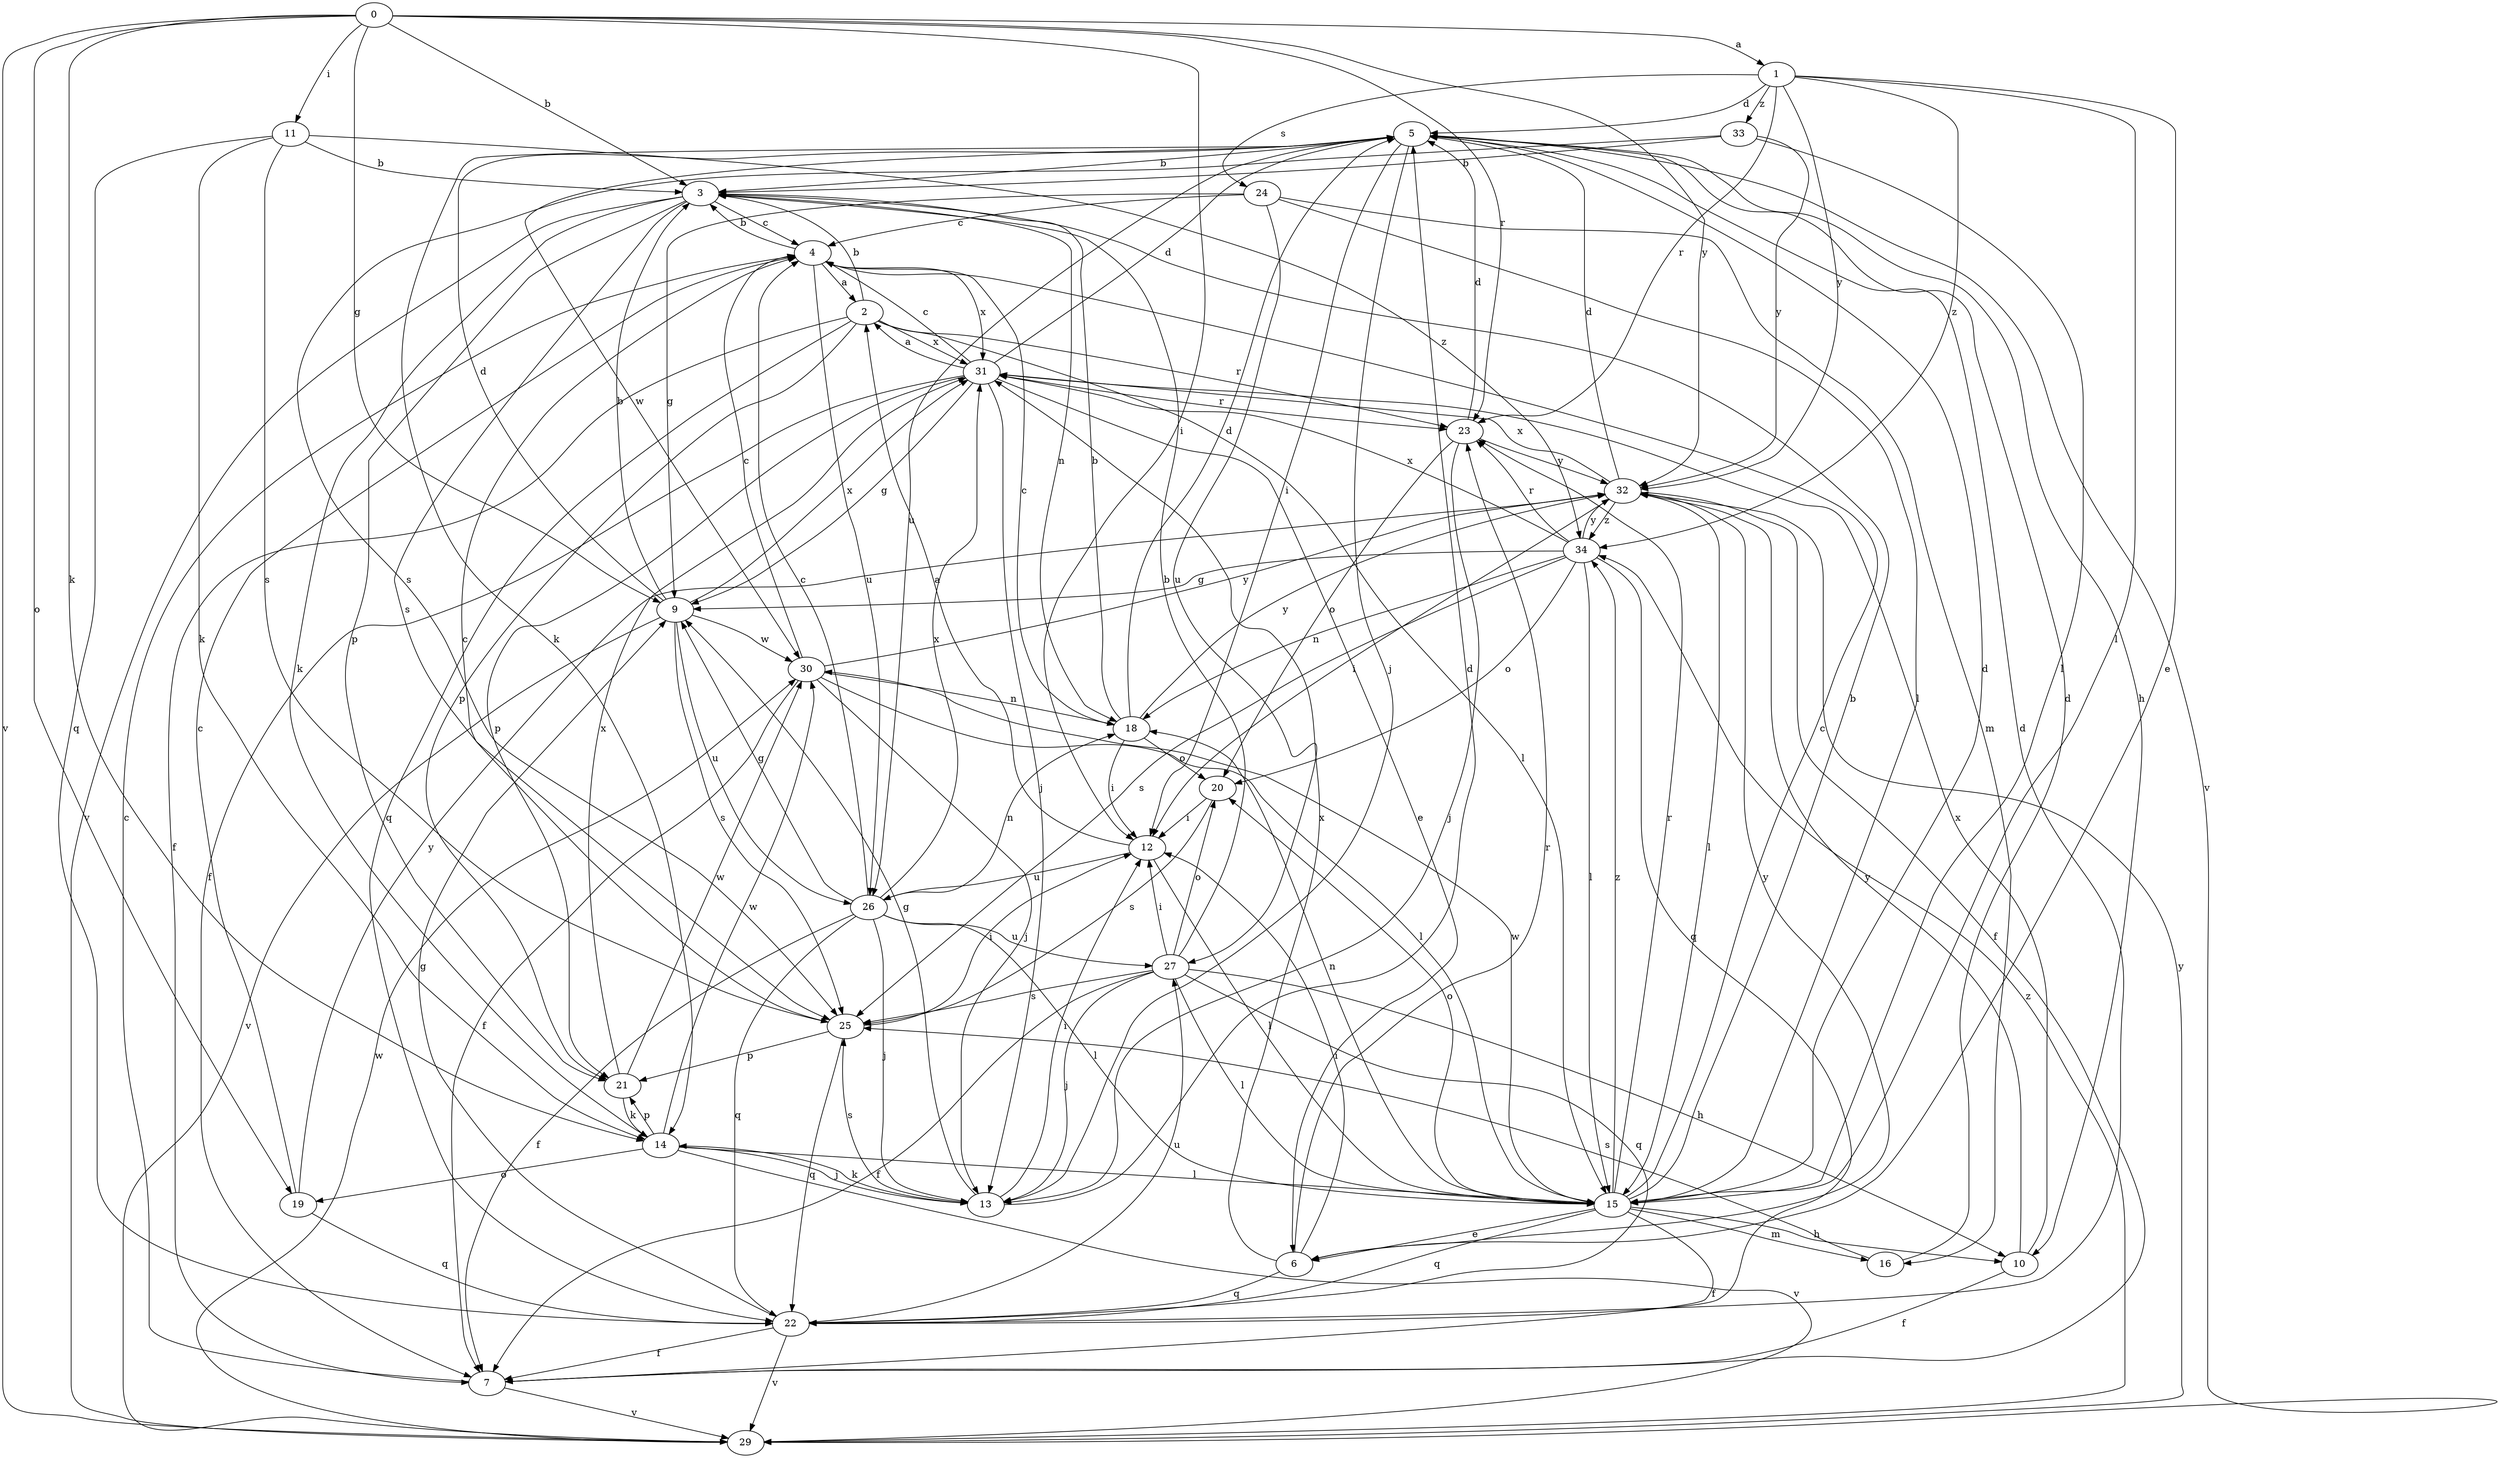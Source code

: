 strict digraph  {
0;
1;
2;
3;
4;
5;
6;
7;
9;
10;
11;
12;
13;
14;
15;
16;
18;
19;
20;
21;
22;
23;
24;
25;
26;
27;
29;
30;
31;
32;
33;
34;
0 -> 1  [label=a];
0 -> 3  [label=b];
0 -> 9  [label=g];
0 -> 11  [label=i];
0 -> 12  [label=i];
0 -> 14  [label=k];
0 -> 19  [label=o];
0 -> 23  [label=r];
0 -> 29  [label=v];
0 -> 32  [label=y];
1 -> 5  [label=d];
1 -> 6  [label=e];
1 -> 15  [label=l];
1 -> 23  [label=r];
1 -> 24  [label=s];
1 -> 32  [label=y];
1 -> 33  [label=z];
1 -> 34  [label=z];
2 -> 3  [label=b];
2 -> 7  [label=f];
2 -> 15  [label=l];
2 -> 21  [label=p];
2 -> 22  [label=q];
2 -> 23  [label=r];
2 -> 31  [label=x];
3 -> 4  [label=c];
3 -> 14  [label=k];
3 -> 18  [label=n];
3 -> 21  [label=p];
3 -> 25  [label=s];
3 -> 29  [label=v];
4 -> 2  [label=a];
4 -> 3  [label=b];
4 -> 26  [label=u];
4 -> 31  [label=x];
5 -> 3  [label=b];
5 -> 10  [label=h];
5 -> 12  [label=i];
5 -> 13  [label=j];
5 -> 14  [label=k];
5 -> 26  [label=u];
5 -> 29  [label=v];
5 -> 30  [label=w];
6 -> 12  [label=i];
6 -> 22  [label=q];
6 -> 23  [label=r];
6 -> 31  [label=x];
6 -> 32  [label=y];
7 -> 4  [label=c];
7 -> 29  [label=v];
9 -> 3  [label=b];
9 -> 5  [label=d];
9 -> 25  [label=s];
9 -> 26  [label=u];
9 -> 29  [label=v];
9 -> 30  [label=w];
9 -> 31  [label=x];
10 -> 7  [label=f];
10 -> 31  [label=x];
10 -> 32  [label=y];
11 -> 3  [label=b];
11 -> 14  [label=k];
11 -> 22  [label=q];
11 -> 25  [label=s];
11 -> 34  [label=z];
12 -> 2  [label=a];
12 -> 15  [label=l];
12 -> 26  [label=u];
13 -> 5  [label=d];
13 -> 9  [label=g];
13 -> 12  [label=i];
13 -> 14  [label=k];
13 -> 25  [label=s];
14 -> 13  [label=j];
14 -> 15  [label=l];
14 -> 19  [label=o];
14 -> 21  [label=p];
14 -> 29  [label=v];
14 -> 30  [label=w];
15 -> 3  [label=b];
15 -> 4  [label=c];
15 -> 5  [label=d];
15 -> 6  [label=e];
15 -> 7  [label=f];
15 -> 10  [label=h];
15 -> 16  [label=m];
15 -> 18  [label=n];
15 -> 20  [label=o];
15 -> 22  [label=q];
15 -> 23  [label=r];
15 -> 30  [label=w];
15 -> 34  [label=z];
16 -> 5  [label=d];
16 -> 25  [label=s];
18 -> 3  [label=b];
18 -> 4  [label=c];
18 -> 5  [label=d];
18 -> 12  [label=i];
18 -> 20  [label=o];
18 -> 32  [label=y];
19 -> 4  [label=c];
19 -> 22  [label=q];
19 -> 32  [label=y];
20 -> 12  [label=i];
20 -> 25  [label=s];
21 -> 14  [label=k];
21 -> 30  [label=w];
21 -> 31  [label=x];
22 -> 5  [label=d];
22 -> 7  [label=f];
22 -> 9  [label=g];
22 -> 27  [label=u];
22 -> 29  [label=v];
23 -> 5  [label=d];
23 -> 13  [label=j];
23 -> 20  [label=o];
23 -> 32  [label=y];
24 -> 4  [label=c];
24 -> 9  [label=g];
24 -> 15  [label=l];
24 -> 16  [label=m];
24 -> 27  [label=u];
25 -> 4  [label=c];
25 -> 12  [label=i];
25 -> 21  [label=p];
25 -> 22  [label=q];
26 -> 4  [label=c];
26 -> 7  [label=f];
26 -> 9  [label=g];
26 -> 13  [label=j];
26 -> 15  [label=l];
26 -> 18  [label=n];
26 -> 22  [label=q];
26 -> 27  [label=u];
26 -> 31  [label=x];
27 -> 3  [label=b];
27 -> 7  [label=f];
27 -> 10  [label=h];
27 -> 12  [label=i];
27 -> 13  [label=j];
27 -> 15  [label=l];
27 -> 20  [label=o];
27 -> 22  [label=q];
27 -> 25  [label=s];
29 -> 30  [label=w];
29 -> 32  [label=y];
29 -> 34  [label=z];
30 -> 4  [label=c];
30 -> 7  [label=f];
30 -> 13  [label=j];
30 -> 15  [label=l];
30 -> 18  [label=n];
30 -> 32  [label=y];
31 -> 2  [label=a];
31 -> 4  [label=c];
31 -> 5  [label=d];
31 -> 6  [label=e];
31 -> 7  [label=f];
31 -> 9  [label=g];
31 -> 13  [label=j];
31 -> 21  [label=p];
31 -> 23  [label=r];
32 -> 5  [label=d];
32 -> 7  [label=f];
32 -> 12  [label=i];
32 -> 15  [label=l];
32 -> 31  [label=x];
32 -> 34  [label=z];
33 -> 3  [label=b];
33 -> 15  [label=l];
33 -> 25  [label=s];
33 -> 32  [label=y];
34 -> 9  [label=g];
34 -> 15  [label=l];
34 -> 18  [label=n];
34 -> 20  [label=o];
34 -> 22  [label=q];
34 -> 23  [label=r];
34 -> 25  [label=s];
34 -> 31  [label=x];
34 -> 32  [label=y];
}
